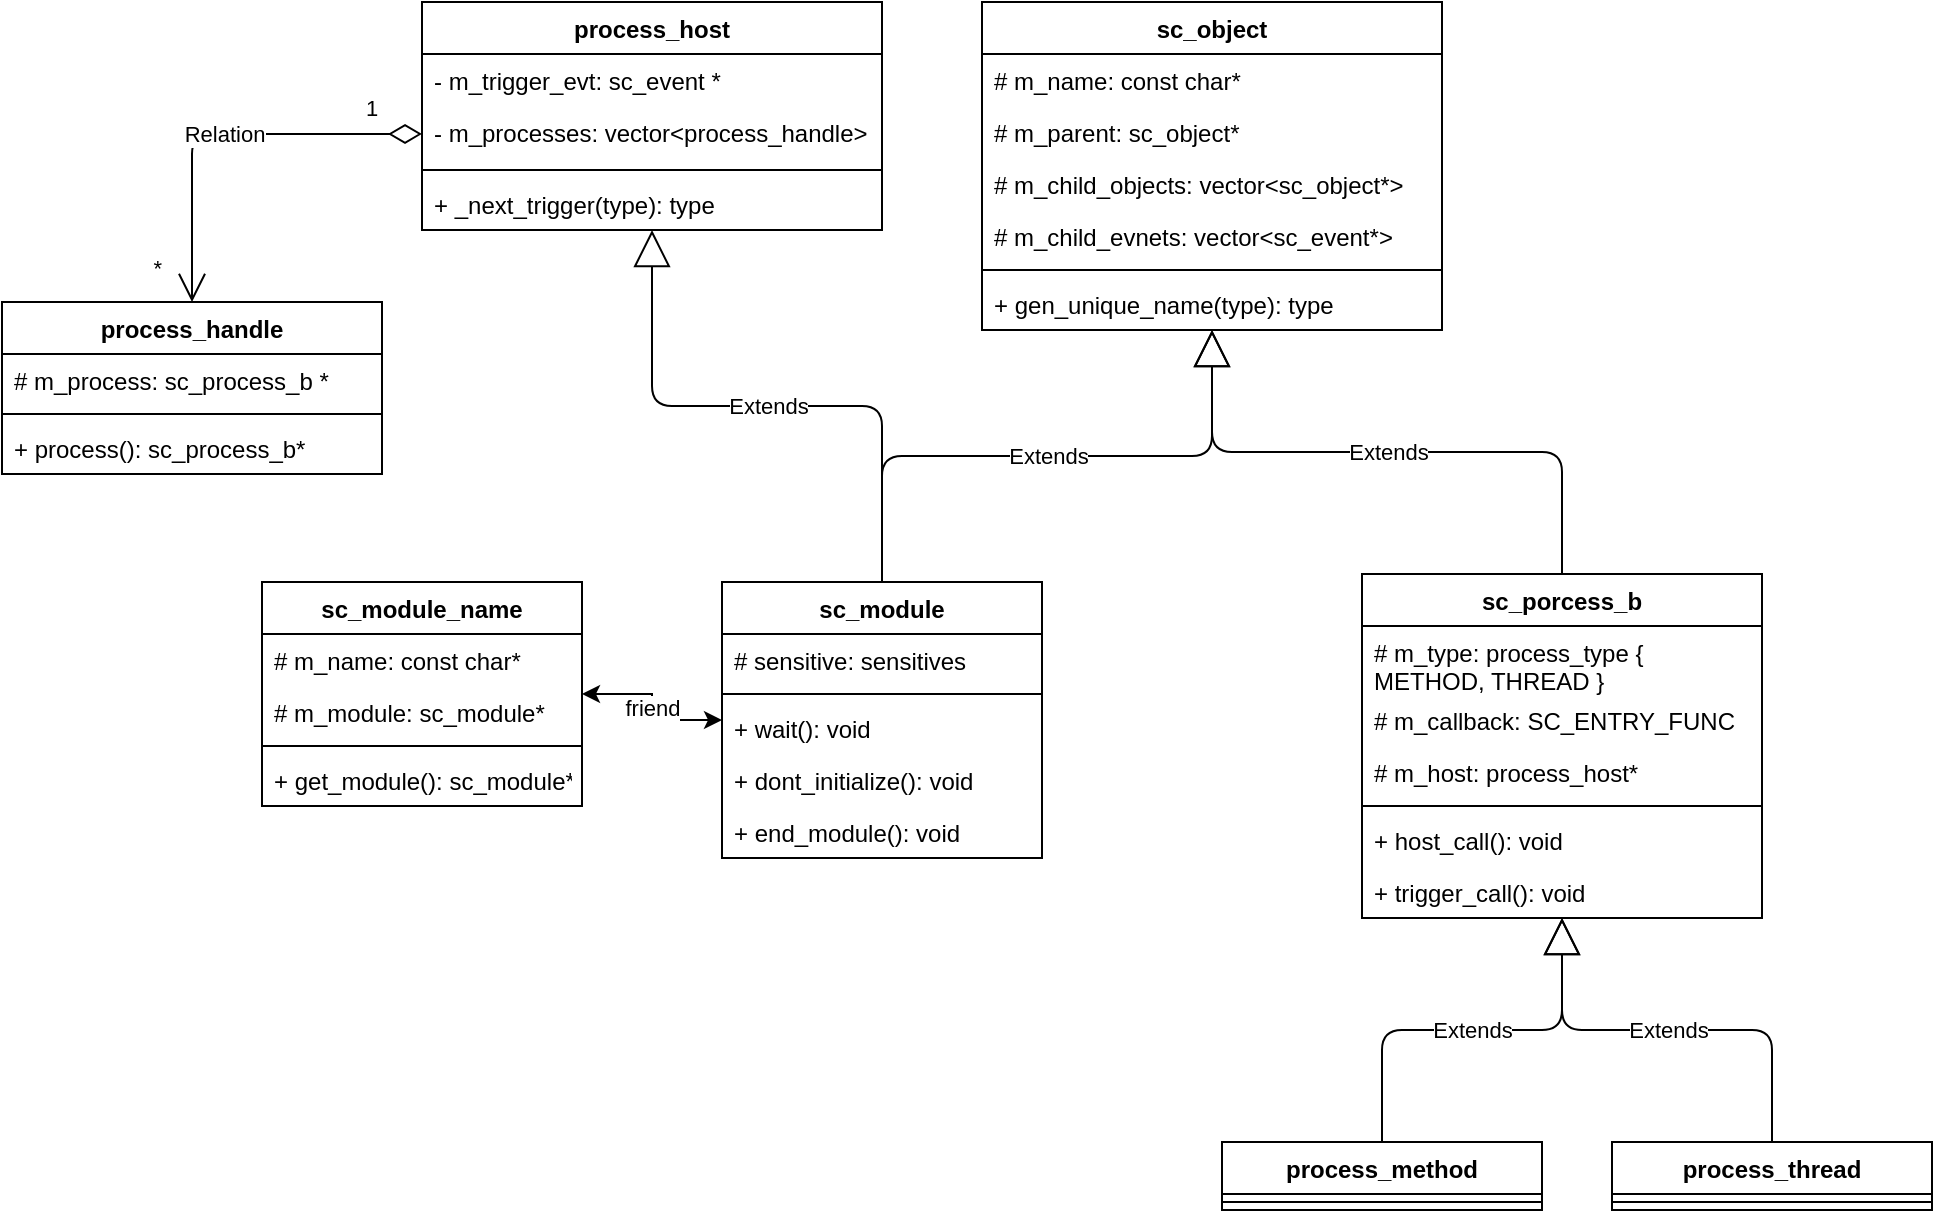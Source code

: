 <mxfile version="14.9.6" type="github">
  <diagram id="oA9ygaMnBOQTWNAMh8Z7" name="第 1 页">
    <mxGraphModel dx="981" dy="1353" grid="1" gridSize="10" guides="1" tooltips="1" connect="1" arrows="1" fold="1" page="1" pageScale="1" pageWidth="1169" pageHeight="827" math="0" shadow="0">
      <root>
        <mxCell id="0" />
        <mxCell id="1" parent="0" />
        <mxCell id="gMdUcFWDn8KjLpwVatEw-1" value="sc_object" style="swimlane;fontStyle=1;align=center;verticalAlign=top;childLayout=stackLayout;horizontal=1;startSize=26;horizontalStack=0;resizeParent=1;resizeParentMax=0;resizeLast=0;collapsible=1;marginBottom=0;" vertex="1" parent="1">
          <mxGeometry x="560" y="-800" width="230" height="164" as="geometry">
            <mxRectangle x="310" y="-790" width="105" height="26" as="alternateBounds" />
          </mxGeometry>
        </mxCell>
        <mxCell id="gMdUcFWDn8KjLpwVatEw-2" value="# m_name: const char*" style="text;strokeColor=none;fillColor=none;align=left;verticalAlign=top;spacingLeft=4;spacingRight=4;overflow=hidden;rotatable=0;points=[[0,0.5],[1,0.5]];portConstraint=eastwest;" vertex="1" parent="gMdUcFWDn8KjLpwVatEw-1">
          <mxGeometry y="26" width="230" height="26" as="geometry" />
        </mxCell>
        <mxCell id="gMdUcFWDn8KjLpwVatEw-37" value="# m_parent: sc_object*" style="text;strokeColor=none;fillColor=none;align=left;verticalAlign=top;spacingLeft=4;spacingRight=4;overflow=hidden;rotatable=0;points=[[0,0.5],[1,0.5]];portConstraint=eastwest;" vertex="1" parent="gMdUcFWDn8KjLpwVatEw-1">
          <mxGeometry y="52" width="230" height="26" as="geometry" />
        </mxCell>
        <mxCell id="gMdUcFWDn8KjLpwVatEw-38" value="# m_child_objects: vector&lt;sc_object*&gt;" style="text;strokeColor=none;fillColor=none;align=left;verticalAlign=top;spacingLeft=4;spacingRight=4;overflow=hidden;rotatable=0;points=[[0,0.5],[1,0.5]];portConstraint=eastwest;" vertex="1" parent="gMdUcFWDn8KjLpwVatEw-1">
          <mxGeometry y="78" width="230" height="26" as="geometry" />
        </mxCell>
        <mxCell id="gMdUcFWDn8KjLpwVatEw-36" value="# m_child_evnets: vector&lt;sc_event*&gt;" style="text;strokeColor=none;fillColor=none;align=left;verticalAlign=top;spacingLeft=4;spacingRight=4;overflow=hidden;rotatable=0;points=[[0,0.5],[1,0.5]];portConstraint=eastwest;" vertex="1" parent="gMdUcFWDn8KjLpwVatEw-1">
          <mxGeometry y="104" width="230" height="26" as="geometry" />
        </mxCell>
        <mxCell id="gMdUcFWDn8KjLpwVatEw-3" value="" style="line;strokeWidth=1;fillColor=none;align=left;verticalAlign=middle;spacingTop=-1;spacingLeft=3;spacingRight=3;rotatable=0;labelPosition=right;points=[];portConstraint=eastwest;" vertex="1" parent="gMdUcFWDn8KjLpwVatEw-1">
          <mxGeometry y="130" width="230" height="8" as="geometry" />
        </mxCell>
        <mxCell id="gMdUcFWDn8KjLpwVatEw-4" value="+ gen_unique_name(type): type" style="text;strokeColor=none;fillColor=none;align=left;verticalAlign=top;spacingLeft=4;spacingRight=4;overflow=hidden;rotatable=0;points=[[0,0.5],[1,0.5]];portConstraint=eastwest;" vertex="1" parent="gMdUcFWDn8KjLpwVatEw-1">
          <mxGeometry y="138" width="230" height="26" as="geometry" />
        </mxCell>
        <mxCell id="gMdUcFWDn8KjLpwVatEw-5" value="sc_porcess_b" style="swimlane;fontStyle=1;align=center;verticalAlign=top;childLayout=stackLayout;horizontal=1;startSize=26;horizontalStack=0;resizeParent=1;resizeParentMax=0;resizeLast=0;collapsible=1;marginBottom=0;" vertex="1" parent="1">
          <mxGeometry x="750" y="-514" width="200" height="172" as="geometry">
            <mxRectangle x="770" y="-510" width="105" height="26" as="alternateBounds" />
          </mxGeometry>
        </mxCell>
        <mxCell id="gMdUcFWDn8KjLpwVatEw-6" value="# m_type: process_type { METHOD, THREAD }" style="text;strokeColor=none;fillColor=none;align=left;verticalAlign=top;spacingLeft=4;spacingRight=4;overflow=hidden;rotatable=0;points=[[0,0.5],[1,0.5]];portConstraint=eastwest;whiteSpace=wrap;" vertex="1" parent="gMdUcFWDn8KjLpwVatEw-5">
          <mxGeometry y="26" width="200" height="34" as="geometry" />
        </mxCell>
        <mxCell id="gMdUcFWDn8KjLpwVatEw-56" value="# m_callback: SC_ENTRY_FUNC" style="text;strokeColor=none;fillColor=none;align=left;verticalAlign=top;spacingLeft=4;spacingRight=4;overflow=hidden;rotatable=0;points=[[0,0.5],[1,0.5]];portConstraint=eastwest;" vertex="1" parent="gMdUcFWDn8KjLpwVatEw-5">
          <mxGeometry y="60" width="200" height="26" as="geometry" />
        </mxCell>
        <mxCell id="gMdUcFWDn8KjLpwVatEw-57" value="# m_host: process_host*" style="text;strokeColor=none;fillColor=none;align=left;verticalAlign=top;spacingLeft=4;spacingRight=4;overflow=hidden;rotatable=0;points=[[0,0.5],[1,0.5]];portConstraint=eastwest;" vertex="1" parent="gMdUcFWDn8KjLpwVatEw-5">
          <mxGeometry y="86" width="200" height="26" as="geometry" />
        </mxCell>
        <mxCell id="gMdUcFWDn8KjLpwVatEw-7" value="" style="line;strokeWidth=1;fillColor=none;align=left;verticalAlign=middle;spacingTop=-1;spacingLeft=3;spacingRight=3;rotatable=0;labelPosition=right;points=[];portConstraint=eastwest;" vertex="1" parent="gMdUcFWDn8KjLpwVatEw-5">
          <mxGeometry y="112" width="200" height="8" as="geometry" />
        </mxCell>
        <mxCell id="gMdUcFWDn8KjLpwVatEw-58" value="+ host_call(): void" style="text;strokeColor=none;fillColor=none;align=left;verticalAlign=top;spacingLeft=4;spacingRight=4;overflow=hidden;rotatable=0;points=[[0,0.5],[1,0.5]];portConstraint=eastwest;" vertex="1" parent="gMdUcFWDn8KjLpwVatEw-5">
          <mxGeometry y="120" width="200" height="26" as="geometry" />
        </mxCell>
        <mxCell id="gMdUcFWDn8KjLpwVatEw-8" value="+ trigger_call(): void" style="text;strokeColor=none;fillColor=none;align=left;verticalAlign=top;spacingLeft=4;spacingRight=4;overflow=hidden;rotatable=0;points=[[0,0.5],[1,0.5]];portConstraint=eastwest;" vertex="1" parent="gMdUcFWDn8KjLpwVatEw-5">
          <mxGeometry y="146" width="200" height="26" as="geometry" />
        </mxCell>
        <mxCell id="gMdUcFWDn8KjLpwVatEw-9" value="process_thread" style="swimlane;fontStyle=1;align=center;verticalAlign=top;childLayout=stackLayout;horizontal=1;startSize=26;horizontalStack=0;resizeParent=1;resizeParentMax=0;resizeLast=0;collapsible=1;marginBottom=0;" vertex="1" parent="1">
          <mxGeometry x="875" y="-230" width="160" height="34" as="geometry">
            <mxRectangle x="855" y="-299" width="135" height="26" as="alternateBounds" />
          </mxGeometry>
        </mxCell>
        <mxCell id="gMdUcFWDn8KjLpwVatEw-11" value="" style="line;strokeWidth=1;fillColor=none;align=left;verticalAlign=middle;spacingTop=-1;spacingLeft=3;spacingRight=3;rotatable=0;labelPosition=right;points=[];portConstraint=eastwest;" vertex="1" parent="gMdUcFWDn8KjLpwVatEw-9">
          <mxGeometry y="26" width="160" height="8" as="geometry" />
        </mxCell>
        <mxCell id="gMdUcFWDn8KjLpwVatEw-13" value="process_method" style="swimlane;fontStyle=1;align=center;verticalAlign=top;childLayout=stackLayout;horizontal=1;startSize=26;horizontalStack=0;resizeParent=1;resizeParentMax=0;resizeLast=0;collapsible=1;marginBottom=0;" vertex="1" parent="1">
          <mxGeometry x="680" y="-230" width="160" height="34" as="geometry">
            <mxRectangle x="660" y="-299" width="135" height="26" as="alternateBounds" />
          </mxGeometry>
        </mxCell>
        <mxCell id="gMdUcFWDn8KjLpwVatEw-15" value="" style="line;strokeWidth=1;fillColor=none;align=left;verticalAlign=middle;spacingTop=-1;spacingLeft=3;spacingRight=3;rotatable=0;labelPosition=right;points=[];portConstraint=eastwest;" vertex="1" parent="gMdUcFWDn8KjLpwVatEw-13">
          <mxGeometry y="26" width="160" height="8" as="geometry" />
        </mxCell>
        <mxCell id="gMdUcFWDn8KjLpwVatEw-21" value="Extends" style="endArrow=block;endSize=16;endFill=0;html=1;edgeStyle=orthogonalEdgeStyle;exitX=0.5;exitY=0;exitDx=0;exitDy=0;" edge="1" parent="1" source="gMdUcFWDn8KjLpwVatEw-5" target="gMdUcFWDn8KjLpwVatEw-1">
          <mxGeometry width="160" relative="1" as="geometry">
            <mxPoint x="950" y="-570" as="sourcePoint" />
            <mxPoint x="1110" y="-570" as="targetPoint" />
          </mxGeometry>
        </mxCell>
        <mxCell id="gMdUcFWDn8KjLpwVatEw-22" value="Extends" style="endArrow=block;endSize=16;endFill=0;html=1;exitX=0.5;exitY=0;exitDx=0;exitDy=0;entryX=0.5;entryY=1;entryDx=0;entryDy=0;edgeStyle=orthogonalEdgeStyle;" edge="1" parent="1" source="gMdUcFWDn8KjLpwVatEw-9" target="gMdUcFWDn8KjLpwVatEw-5">
          <mxGeometry width="160" relative="1" as="geometry">
            <mxPoint x="822.5" y="-400" as="sourcePoint" />
            <mxPoint x="680" y="-360" as="targetPoint" />
          </mxGeometry>
        </mxCell>
        <mxCell id="gMdUcFWDn8KjLpwVatEw-23" value="Extends" style="endArrow=block;endSize=16;endFill=0;html=1;exitX=0.5;exitY=0;exitDx=0;exitDy=0;entryX=0.5;entryY=1;entryDx=0;entryDy=0;edgeStyle=orthogonalEdgeStyle;" edge="1" parent="1" source="gMdUcFWDn8KjLpwVatEw-13" target="gMdUcFWDn8KjLpwVatEw-5">
          <mxGeometry width="160" relative="1" as="geometry">
            <mxPoint x="932.5" y="-289" as="sourcePoint" />
            <mxPoint x="822.5" y="-374" as="targetPoint" />
          </mxGeometry>
        </mxCell>
        <mxCell id="gMdUcFWDn8KjLpwVatEw-46" value="friend" style="edgeStyle=orthogonalEdgeStyle;rounded=0;orthogonalLoop=1;jettySize=auto;html=1;startArrow=classic;startFill=1;" edge="1" parent="1" source="gMdUcFWDn8KjLpwVatEw-25" target="gMdUcFWDn8KjLpwVatEw-40">
          <mxGeometry relative="1" as="geometry" />
        </mxCell>
        <mxCell id="gMdUcFWDn8KjLpwVatEw-25" value="sc_module" style="swimlane;fontStyle=1;align=center;verticalAlign=top;childLayout=stackLayout;horizontal=1;startSize=26;horizontalStack=0;resizeParent=1;resizeParentMax=0;resizeLast=0;collapsible=1;marginBottom=0;" vertex="1" parent="1">
          <mxGeometry x="430" y="-510" width="160" height="138" as="geometry">
            <mxRectangle x="170" y="-500" width="105" height="26" as="alternateBounds" />
          </mxGeometry>
        </mxCell>
        <mxCell id="gMdUcFWDn8KjLpwVatEw-26" value="# sensitive: sensitives" style="text;strokeColor=none;fillColor=none;align=left;verticalAlign=top;spacingLeft=4;spacingRight=4;overflow=hidden;rotatable=0;points=[[0,0.5],[1,0.5]];portConstraint=eastwest;" vertex="1" parent="gMdUcFWDn8KjLpwVatEw-25">
          <mxGeometry y="26" width="160" height="26" as="geometry" />
        </mxCell>
        <mxCell id="gMdUcFWDn8KjLpwVatEw-27" value="" style="line;strokeWidth=1;fillColor=none;align=left;verticalAlign=middle;spacingTop=-1;spacingLeft=3;spacingRight=3;rotatable=0;labelPosition=right;points=[];portConstraint=eastwest;" vertex="1" parent="gMdUcFWDn8KjLpwVatEw-25">
          <mxGeometry y="52" width="160" height="8" as="geometry" />
        </mxCell>
        <mxCell id="gMdUcFWDn8KjLpwVatEw-28" value="+ wait(): void" style="text;strokeColor=none;fillColor=none;align=left;verticalAlign=top;spacingLeft=4;spacingRight=4;overflow=hidden;rotatable=0;points=[[0,0.5],[1,0.5]];portConstraint=eastwest;" vertex="1" parent="gMdUcFWDn8KjLpwVatEw-25">
          <mxGeometry y="60" width="160" height="26" as="geometry" />
        </mxCell>
        <mxCell id="gMdUcFWDn8KjLpwVatEw-39" value="+ dont_initialize(): void" style="text;strokeColor=none;fillColor=none;align=left;verticalAlign=top;spacingLeft=4;spacingRight=4;overflow=hidden;rotatable=0;points=[[0,0.5],[1,0.5]];portConstraint=eastwest;" vertex="1" parent="gMdUcFWDn8KjLpwVatEw-25">
          <mxGeometry y="86" width="160" height="26" as="geometry" />
        </mxCell>
        <mxCell id="gMdUcFWDn8KjLpwVatEw-47" value="+ end_module(): void" style="text;strokeColor=none;fillColor=none;align=left;verticalAlign=top;spacingLeft=4;spacingRight=4;overflow=hidden;rotatable=0;points=[[0,0.5],[1,0.5]];portConstraint=eastwest;" vertex="1" parent="gMdUcFWDn8KjLpwVatEw-25">
          <mxGeometry y="112" width="160" height="26" as="geometry" />
        </mxCell>
        <mxCell id="gMdUcFWDn8KjLpwVatEw-29" value="process_host" style="swimlane;fontStyle=1;align=center;verticalAlign=top;childLayout=stackLayout;horizontal=1;startSize=26;horizontalStack=0;resizeParent=1;resizeParentMax=0;resizeLast=0;collapsible=1;marginBottom=0;" vertex="1" parent="1">
          <mxGeometry x="280" y="-800" width="230" height="114" as="geometry">
            <mxRectangle x="65" y="-750" width="105" height="26" as="alternateBounds" />
          </mxGeometry>
        </mxCell>
        <mxCell id="gMdUcFWDn8KjLpwVatEw-30" value="- m_trigger_evt: sc_event *" style="text;strokeColor=none;fillColor=none;align=left;verticalAlign=top;spacingLeft=4;spacingRight=4;overflow=hidden;rotatable=0;points=[[0,0.5],[1,0.5]];portConstraint=eastwest;" vertex="1" parent="gMdUcFWDn8KjLpwVatEw-29">
          <mxGeometry y="26" width="230" height="26" as="geometry" />
        </mxCell>
        <mxCell id="gMdUcFWDn8KjLpwVatEw-35" value="- m_processes: vector&lt;process_handle&gt;" style="text;strokeColor=none;fillColor=none;align=left;verticalAlign=top;spacingLeft=4;spacingRight=4;overflow=hidden;rotatable=0;points=[[0,0.5],[1,0.5]];portConstraint=eastwest;whiteSpace=wrap;" vertex="1" parent="gMdUcFWDn8KjLpwVatEw-29">
          <mxGeometry y="52" width="230" height="28" as="geometry" />
        </mxCell>
        <mxCell id="gMdUcFWDn8KjLpwVatEw-31" value="" style="line;strokeWidth=1;fillColor=none;align=left;verticalAlign=middle;spacingTop=-1;spacingLeft=3;spacingRight=3;rotatable=0;labelPosition=right;points=[];portConstraint=eastwest;" vertex="1" parent="gMdUcFWDn8KjLpwVatEw-29">
          <mxGeometry y="80" width="230" height="8" as="geometry" />
        </mxCell>
        <mxCell id="gMdUcFWDn8KjLpwVatEw-32" value="+ _next_trigger(type): type" style="text;strokeColor=none;fillColor=none;align=left;verticalAlign=top;spacingLeft=4;spacingRight=4;overflow=hidden;rotatable=0;points=[[0,0.5],[1,0.5]];portConstraint=eastwest;" vertex="1" parent="gMdUcFWDn8KjLpwVatEw-29">
          <mxGeometry y="88" width="230" height="26" as="geometry" />
        </mxCell>
        <mxCell id="gMdUcFWDn8KjLpwVatEw-33" value="Extends" style="endArrow=block;endSize=16;endFill=0;html=1;edgeStyle=orthogonalEdgeStyle;exitX=0.5;exitY=0;exitDx=0;exitDy=0;" edge="1" parent="1" source="gMdUcFWDn8KjLpwVatEw-25" target="gMdUcFWDn8KjLpwVatEw-1">
          <mxGeometry width="160" relative="1" as="geometry">
            <mxPoint x="1060" y="-647" as="sourcePoint" />
            <mxPoint x="612.5" y="-764" as="targetPoint" />
          </mxGeometry>
        </mxCell>
        <mxCell id="gMdUcFWDn8KjLpwVatEw-34" value="Extends" style="endArrow=block;endSize=16;endFill=0;html=1;edgeStyle=orthogonalEdgeStyle;exitX=0.5;exitY=0;exitDx=0;exitDy=0;" edge="1" parent="1" source="gMdUcFWDn8KjLpwVatEw-25" target="gMdUcFWDn8KjLpwVatEw-29">
          <mxGeometry width="160" relative="1" as="geometry">
            <mxPoint x="472.5" y="-610" as="sourcePoint" />
            <mxPoint x="612.5" y="-764" as="targetPoint" />
          </mxGeometry>
        </mxCell>
        <mxCell id="gMdUcFWDn8KjLpwVatEw-40" value="sc_module_name" style="swimlane;fontStyle=1;align=center;verticalAlign=top;childLayout=stackLayout;horizontal=1;startSize=26;horizontalStack=0;resizeParent=1;resizeParentMax=0;resizeLast=0;collapsible=1;marginBottom=0;" vertex="1" parent="1">
          <mxGeometry x="200" y="-510" width="160" height="112" as="geometry">
            <mxRectangle x="170" y="-500" width="105" height="26" as="alternateBounds" />
          </mxGeometry>
        </mxCell>
        <mxCell id="gMdUcFWDn8KjLpwVatEw-41" value="# m_name: const char*" style="text;strokeColor=none;fillColor=none;align=left;verticalAlign=top;spacingLeft=4;spacingRight=4;overflow=hidden;rotatable=0;points=[[0,0.5],[1,0.5]];portConstraint=eastwest;" vertex="1" parent="gMdUcFWDn8KjLpwVatEw-40">
          <mxGeometry y="26" width="160" height="26" as="geometry" />
        </mxCell>
        <mxCell id="gMdUcFWDn8KjLpwVatEw-45" value="# m_module: sc_module*" style="text;strokeColor=none;fillColor=none;align=left;verticalAlign=top;spacingLeft=4;spacingRight=4;overflow=hidden;rotatable=0;points=[[0,0.5],[1,0.5]];portConstraint=eastwest;" vertex="1" parent="gMdUcFWDn8KjLpwVatEw-40">
          <mxGeometry y="52" width="160" height="26" as="geometry" />
        </mxCell>
        <mxCell id="gMdUcFWDn8KjLpwVatEw-42" value="" style="line;strokeWidth=1;fillColor=none;align=left;verticalAlign=middle;spacingTop=-1;spacingLeft=3;spacingRight=3;rotatable=0;labelPosition=right;points=[];portConstraint=eastwest;" vertex="1" parent="gMdUcFWDn8KjLpwVatEw-40">
          <mxGeometry y="78" width="160" height="8" as="geometry" />
        </mxCell>
        <mxCell id="gMdUcFWDn8KjLpwVatEw-43" value="+ get_module(): sc_module*" style="text;strokeColor=none;fillColor=none;align=left;verticalAlign=top;spacingLeft=4;spacingRight=4;overflow=hidden;rotatable=0;points=[[0,0.5],[1,0.5]];portConstraint=eastwest;" vertex="1" parent="gMdUcFWDn8KjLpwVatEw-40">
          <mxGeometry y="86" width="160" height="26" as="geometry" />
        </mxCell>
        <mxCell id="gMdUcFWDn8KjLpwVatEw-48" value="process_handle" style="swimlane;fontStyle=1;align=center;verticalAlign=top;childLayout=stackLayout;horizontal=1;startSize=26;horizontalStack=0;resizeParent=1;resizeParentMax=0;resizeLast=0;collapsible=1;marginBottom=0;" vertex="1" parent="1">
          <mxGeometry x="70" y="-650" width="190" height="86" as="geometry">
            <mxRectangle x="65" y="-750" width="105" height="26" as="alternateBounds" />
          </mxGeometry>
        </mxCell>
        <mxCell id="gMdUcFWDn8KjLpwVatEw-49" value="# m_process: sc_process_b *" style="text;strokeColor=none;fillColor=none;align=left;verticalAlign=top;spacingLeft=4;spacingRight=4;overflow=hidden;rotatable=0;points=[[0,0.5],[1,0.5]];portConstraint=eastwest;" vertex="1" parent="gMdUcFWDn8KjLpwVatEw-48">
          <mxGeometry y="26" width="190" height="26" as="geometry" />
        </mxCell>
        <mxCell id="gMdUcFWDn8KjLpwVatEw-51" value="" style="line;strokeWidth=1;fillColor=none;align=left;verticalAlign=middle;spacingTop=-1;spacingLeft=3;spacingRight=3;rotatable=0;labelPosition=right;points=[];portConstraint=eastwest;" vertex="1" parent="gMdUcFWDn8KjLpwVatEw-48">
          <mxGeometry y="52" width="190" height="8" as="geometry" />
        </mxCell>
        <mxCell id="gMdUcFWDn8KjLpwVatEw-52" value="+ process(): sc_process_b*" style="text;strokeColor=none;fillColor=none;align=left;verticalAlign=top;spacingLeft=4;spacingRight=4;overflow=hidden;rotatable=0;points=[[0,0.5],[1,0.5]];portConstraint=eastwest;" vertex="1" parent="gMdUcFWDn8KjLpwVatEw-48">
          <mxGeometry y="60" width="190" height="26" as="geometry" />
        </mxCell>
        <mxCell id="gMdUcFWDn8KjLpwVatEw-53" value="Relation" style="endArrow=open;html=1;endSize=12;startArrow=diamondThin;startSize=14;startFill=0;edgeStyle=orthogonalEdgeStyle;" edge="1" parent="1" source="gMdUcFWDn8KjLpwVatEw-35" target="gMdUcFWDn8KjLpwVatEw-48">
          <mxGeometry relative="1" as="geometry">
            <mxPoint x="30" y="-760" as="sourcePoint" />
            <mxPoint x="190" y="-760" as="targetPoint" />
          </mxGeometry>
        </mxCell>
        <mxCell id="gMdUcFWDn8KjLpwVatEw-54" value="1" style="edgeLabel;resizable=0;html=1;align=left;verticalAlign=top;" connectable="0" vertex="1" parent="gMdUcFWDn8KjLpwVatEw-53">
          <mxGeometry x="-1" relative="1" as="geometry">
            <mxPoint x="-30" y="-26" as="offset" />
          </mxGeometry>
        </mxCell>
        <mxCell id="gMdUcFWDn8KjLpwVatEw-55" value="*" style="edgeLabel;resizable=0;html=1;align=right;verticalAlign=top;" connectable="0" vertex="1" parent="gMdUcFWDn8KjLpwVatEw-53">
          <mxGeometry x="1" relative="1" as="geometry">
            <mxPoint x="-15" y="-30" as="offset" />
          </mxGeometry>
        </mxCell>
      </root>
    </mxGraphModel>
  </diagram>
</mxfile>
